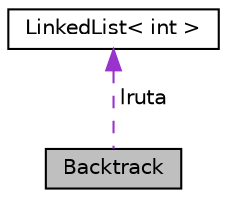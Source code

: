 digraph "Backtrack"
{
  edge [fontname="Helvetica",fontsize="10",labelfontname="Helvetica",labelfontsize="10"];
  node [fontname="Helvetica",fontsize="10",shape=record];
  Node1 [label="Backtrack",height=0.2,width=0.4,color="black", fillcolor="grey75", style="filled", fontcolor="black"];
  Node2 -> Node1 [dir="back",color="darkorchid3",fontsize="10",style="dashed",label=" lruta" ,fontname="Helvetica"];
  Node2 [label="LinkedList\< int \>",height=0.2,width=0.4,color="black", fillcolor="white", style="filled",URL="$classLinkedList.html"];
}
